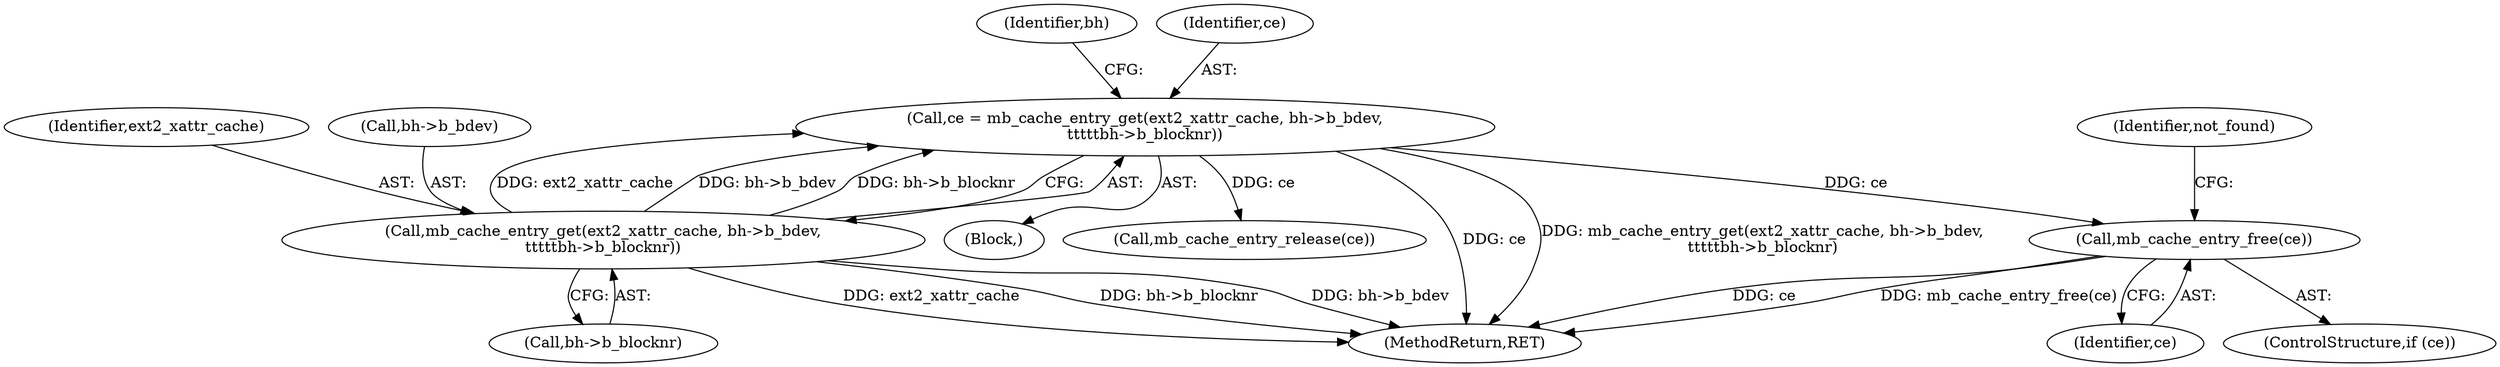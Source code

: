 digraph "1_linux_be0726d33cb8f411945884664924bed3cb8c70ee_10@del" {
"1000565" [label="(Call,mb_cache_entry_free(ce))"];
"1000540" [label="(Call,ce = mb_cache_entry_get(ext2_xattr_cache, bh->b_bdev,\n\t\t\t\t\tbh->b_blocknr))"];
"1000542" [label="(Call,mb_cache_entry_get(ext2_xattr_cache, bh->b_bdev,\n\t\t\t\t\tbh->b_blocknr))"];
"1000694" [label="(Identifier,not_found)"];
"1000563" [label="(ControlStructure,if (ce))"];
"1000566" [label="(Identifier,ce)"];
"1000565" [label="(Call,mb_cache_entry_free(ce))"];
"1000547" [label="(Call,bh->b_blocknr)"];
"1000538" [label="(Block,)"];
"1000543" [label="(Identifier,ext2_xattr_cache)"];
"1000542" [label="(Call,mb_cache_entry_get(ext2_xattr_cache, bh->b_bdev,\n\t\t\t\t\tbh->b_blocknr))"];
"1000551" [label="(Identifier,bh)"];
"1000572" [label="(Call,mb_cache_entry_release(ce))"];
"1000541" [label="(Identifier,ce)"];
"1000540" [label="(Call,ce = mb_cache_entry_get(ext2_xattr_cache, bh->b_bdev,\n\t\t\t\t\tbh->b_blocknr))"];
"1001019" [label="(MethodReturn,RET)"];
"1000544" [label="(Call,bh->b_bdev)"];
"1000565" -> "1000563"  [label="AST: "];
"1000565" -> "1000566"  [label="CFG: "];
"1000566" -> "1000565"  [label="AST: "];
"1000694" -> "1000565"  [label="CFG: "];
"1000565" -> "1001019"  [label="DDG: ce"];
"1000565" -> "1001019"  [label="DDG: mb_cache_entry_free(ce)"];
"1000540" -> "1000565"  [label="DDG: ce"];
"1000540" -> "1000538"  [label="AST: "];
"1000540" -> "1000542"  [label="CFG: "];
"1000541" -> "1000540"  [label="AST: "];
"1000542" -> "1000540"  [label="AST: "];
"1000551" -> "1000540"  [label="CFG: "];
"1000540" -> "1001019"  [label="DDG: mb_cache_entry_get(ext2_xattr_cache, bh->b_bdev,\n\t\t\t\t\tbh->b_blocknr)"];
"1000540" -> "1001019"  [label="DDG: ce"];
"1000542" -> "1000540"  [label="DDG: ext2_xattr_cache"];
"1000542" -> "1000540"  [label="DDG: bh->b_bdev"];
"1000542" -> "1000540"  [label="DDG: bh->b_blocknr"];
"1000540" -> "1000572"  [label="DDG: ce"];
"1000542" -> "1000547"  [label="CFG: "];
"1000543" -> "1000542"  [label="AST: "];
"1000544" -> "1000542"  [label="AST: "];
"1000547" -> "1000542"  [label="AST: "];
"1000542" -> "1001019"  [label="DDG: ext2_xattr_cache"];
"1000542" -> "1001019"  [label="DDG: bh->b_blocknr"];
"1000542" -> "1001019"  [label="DDG: bh->b_bdev"];
}
